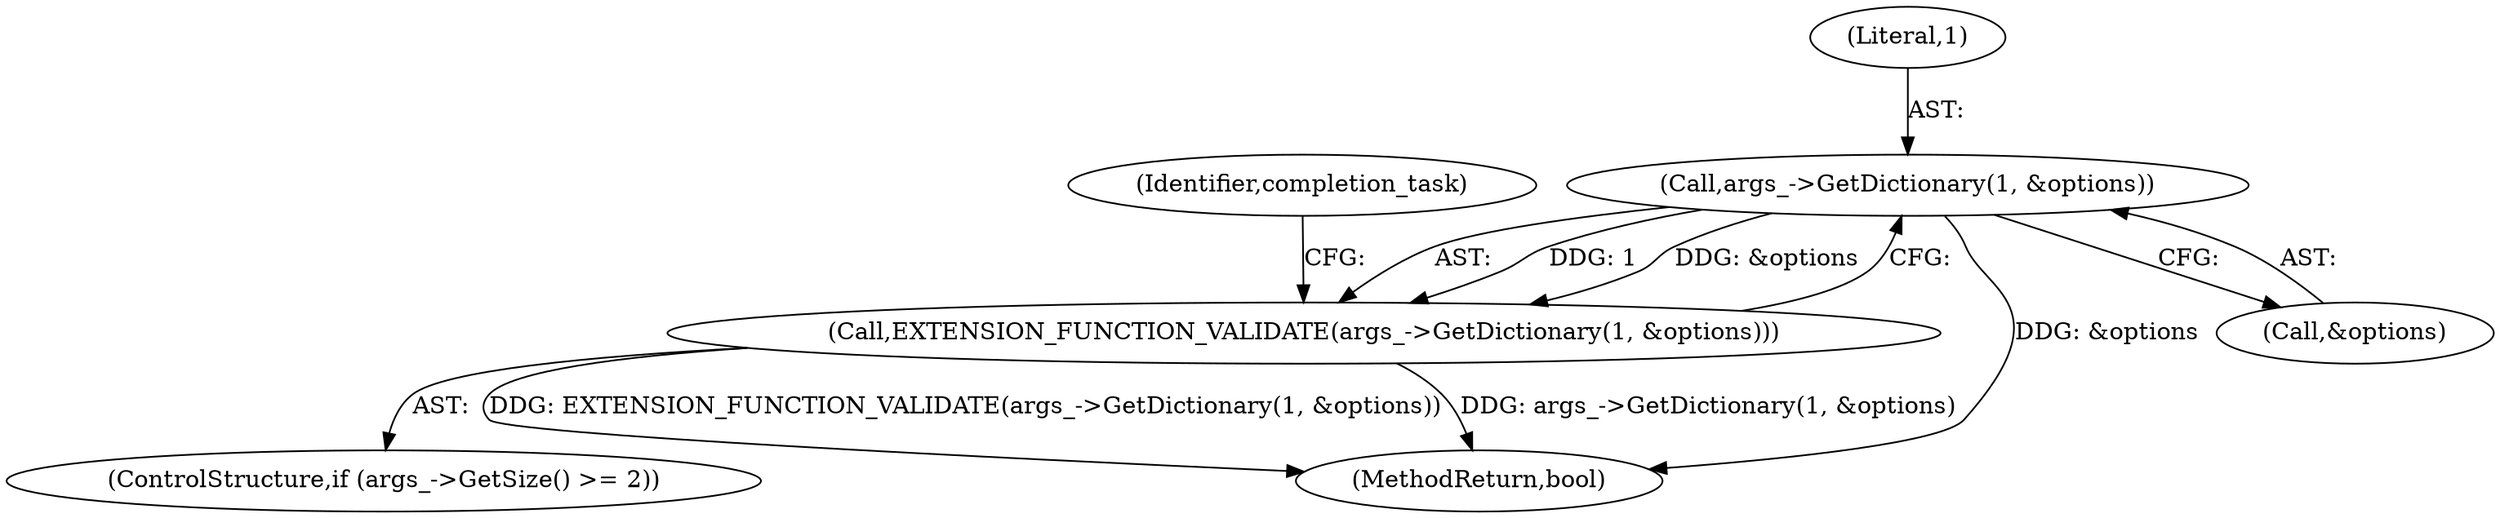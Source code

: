 digraph "1_Chrome_c63f2b7fe4fe2977f858a8e36d5f48db17eff2e7_11@pointer" {
"1000118" [label="(Call,args_->GetDictionary(1, &options))"];
"1000117" [label="(Call,EXTENSION_FUNCTION_VALIDATE(args_->GetDictionary(1, &options)))"];
"1000119" [label="(Literal,1)"];
"1000113" [label="(ControlStructure,if (args_->GetSize() >= 2))"];
"1000117" [label="(Call,EXTENSION_FUNCTION_VALIDATE(args_->GetDictionary(1, &options)))"];
"1000138" [label="(MethodReturn,bool)"];
"1000120" [label="(Call,&options)"];
"1000118" [label="(Call,args_->GetDictionary(1, &options))"];
"1000124" [label="(Identifier,completion_task)"];
"1000118" -> "1000117"  [label="AST: "];
"1000118" -> "1000120"  [label="CFG: "];
"1000119" -> "1000118"  [label="AST: "];
"1000120" -> "1000118"  [label="AST: "];
"1000117" -> "1000118"  [label="CFG: "];
"1000118" -> "1000138"  [label="DDG: &options"];
"1000118" -> "1000117"  [label="DDG: 1"];
"1000118" -> "1000117"  [label="DDG: &options"];
"1000117" -> "1000113"  [label="AST: "];
"1000124" -> "1000117"  [label="CFG: "];
"1000117" -> "1000138"  [label="DDG: EXTENSION_FUNCTION_VALIDATE(args_->GetDictionary(1, &options))"];
"1000117" -> "1000138"  [label="DDG: args_->GetDictionary(1, &options)"];
}
